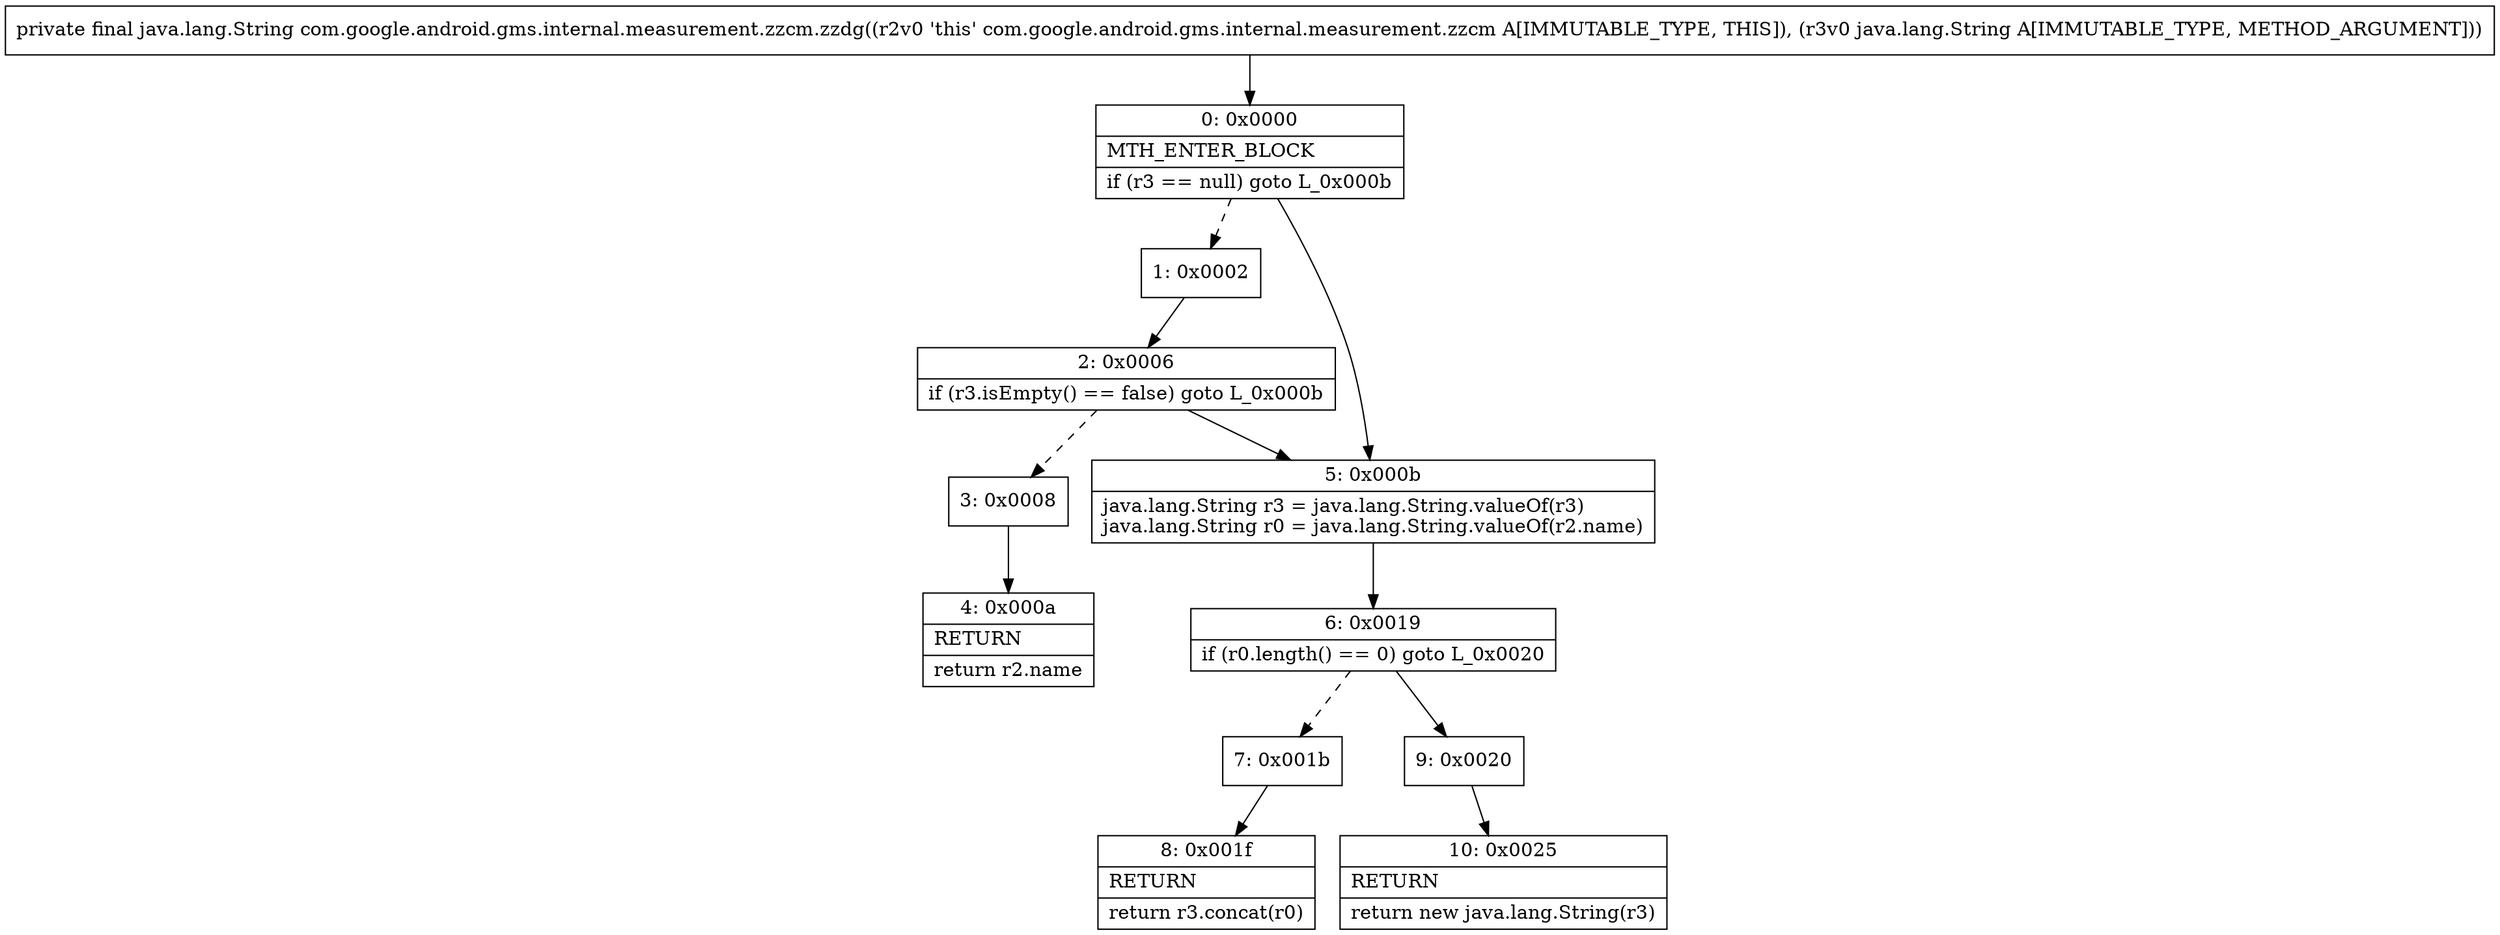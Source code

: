 digraph "CFG forcom.google.android.gms.internal.measurement.zzcm.zzdg(Ljava\/lang\/String;)Ljava\/lang\/String;" {
Node_0 [shape=record,label="{0\:\ 0x0000|MTH_ENTER_BLOCK\l|if (r3 == null) goto L_0x000b\l}"];
Node_1 [shape=record,label="{1\:\ 0x0002}"];
Node_2 [shape=record,label="{2\:\ 0x0006|if (r3.isEmpty() == false) goto L_0x000b\l}"];
Node_3 [shape=record,label="{3\:\ 0x0008}"];
Node_4 [shape=record,label="{4\:\ 0x000a|RETURN\l|return r2.name\l}"];
Node_5 [shape=record,label="{5\:\ 0x000b|java.lang.String r3 = java.lang.String.valueOf(r3)\ljava.lang.String r0 = java.lang.String.valueOf(r2.name)\l}"];
Node_6 [shape=record,label="{6\:\ 0x0019|if (r0.length() == 0) goto L_0x0020\l}"];
Node_7 [shape=record,label="{7\:\ 0x001b}"];
Node_8 [shape=record,label="{8\:\ 0x001f|RETURN\l|return r3.concat(r0)\l}"];
Node_9 [shape=record,label="{9\:\ 0x0020}"];
Node_10 [shape=record,label="{10\:\ 0x0025|RETURN\l|return new java.lang.String(r3)\l}"];
MethodNode[shape=record,label="{private final java.lang.String com.google.android.gms.internal.measurement.zzcm.zzdg((r2v0 'this' com.google.android.gms.internal.measurement.zzcm A[IMMUTABLE_TYPE, THIS]), (r3v0 java.lang.String A[IMMUTABLE_TYPE, METHOD_ARGUMENT])) }"];
MethodNode -> Node_0;
Node_0 -> Node_1[style=dashed];
Node_0 -> Node_5;
Node_1 -> Node_2;
Node_2 -> Node_3[style=dashed];
Node_2 -> Node_5;
Node_3 -> Node_4;
Node_5 -> Node_6;
Node_6 -> Node_7[style=dashed];
Node_6 -> Node_9;
Node_7 -> Node_8;
Node_9 -> Node_10;
}

